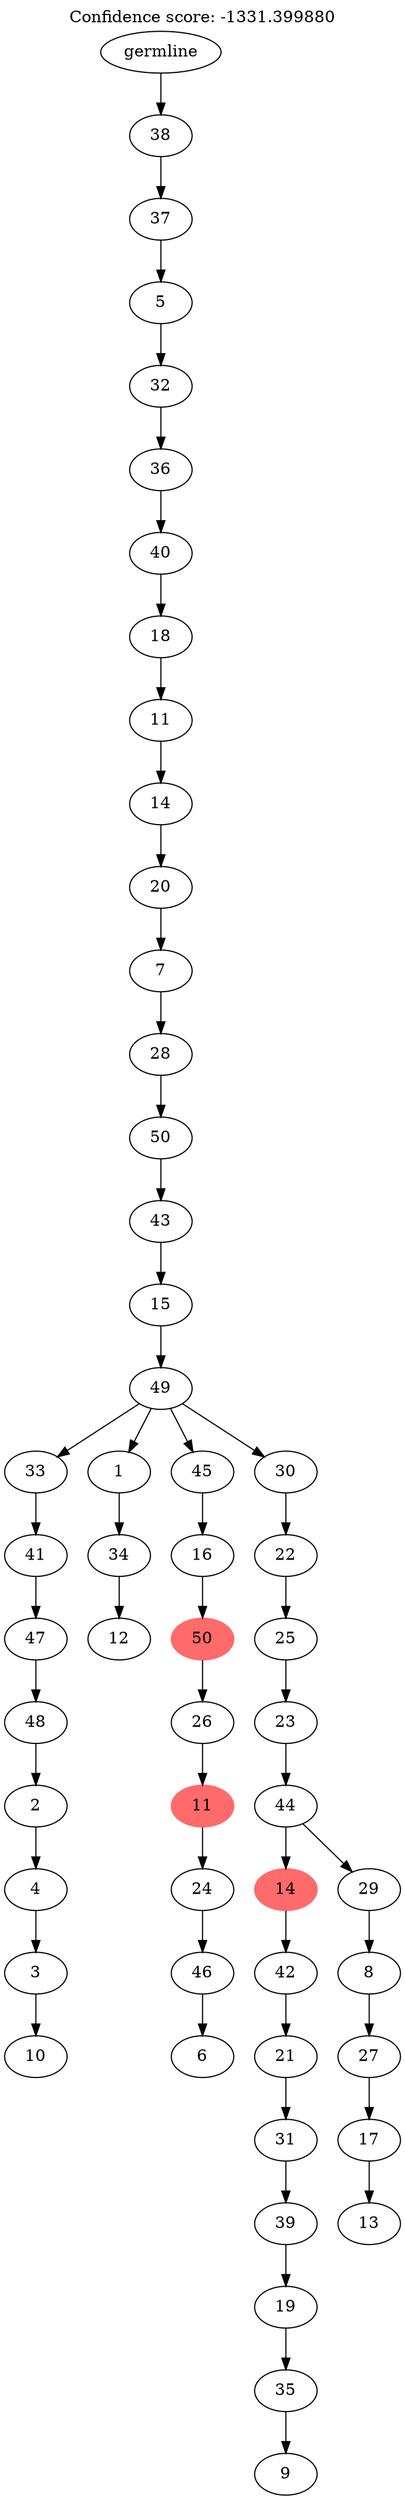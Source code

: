 digraph g {
	"52" -> "53";
	"53" [label="10"];
	"51" -> "52";
	"52" [label="3"];
	"50" -> "51";
	"51" [label="4"];
	"49" -> "50";
	"50" [label="2"];
	"48" -> "49";
	"49" [label="48"];
	"47" -> "48";
	"48" [label="47"];
	"46" -> "47";
	"47" [label="41"];
	"44" -> "45";
	"45" [label="12"];
	"43" -> "44";
	"44" [label="34"];
	"41" -> "42";
	"42" [label="6"];
	"40" -> "41";
	"41" [label="46"];
	"39" -> "40";
	"40" [label="24"];
	"38" -> "39";
	"39" [color=indianred1, style=filled, label="11"];
	"37" -> "38";
	"38" [label="26"];
	"36" -> "37";
	"37" [color=indianred1, style=filled, label="50"];
	"35" -> "36";
	"36" [label="16"];
	"33" -> "34";
	"34" [label="9"];
	"32" -> "33";
	"33" [label="35"];
	"31" -> "32";
	"32" [label="19"];
	"30" -> "31";
	"31" [label="39"];
	"29" -> "30";
	"30" [label="31"];
	"28" -> "29";
	"29" [label="21"];
	"27" -> "28";
	"28" [label="42"];
	"25" -> "26";
	"26" [label="13"];
	"24" -> "25";
	"25" [label="17"];
	"23" -> "24";
	"24" [label="27"];
	"22" -> "23";
	"23" [label="8"];
	"21" -> "22";
	"22" [label="29"];
	"21" -> "27";
	"27" [color=indianred1, style=filled, label="14"];
	"20" -> "21";
	"21" [label="44"];
	"19" -> "20";
	"20" [label="23"];
	"18" -> "19";
	"19" [label="25"];
	"17" -> "18";
	"18" [label="22"];
	"16" -> "17";
	"17" [label="30"];
	"16" -> "35";
	"35" [label="45"];
	"16" -> "43";
	"43" [label="1"];
	"16" -> "46";
	"46" [label="33"];
	"15" -> "16";
	"16" [label="49"];
	"14" -> "15";
	"15" [label="15"];
	"13" -> "14";
	"14" [label="43"];
	"12" -> "13";
	"13" [label="50"];
	"11" -> "12";
	"12" [label="28"];
	"10" -> "11";
	"11" [label="7"];
	"9" -> "10";
	"10" [label="20"];
	"8" -> "9";
	"9" [label="14"];
	"7" -> "8";
	"8" [label="11"];
	"6" -> "7";
	"7" [label="18"];
	"5" -> "6";
	"6" [label="40"];
	"4" -> "5";
	"5" [label="36"];
	"3" -> "4";
	"4" [label="32"];
	"2" -> "3";
	"3" [label="5"];
	"1" -> "2";
	"2" [label="37"];
	"0" -> "1";
	"1" [label="38"];
	"0" [label="germline"];
	labelloc="t";
	label="Confidence score: -1331.399880";
}
